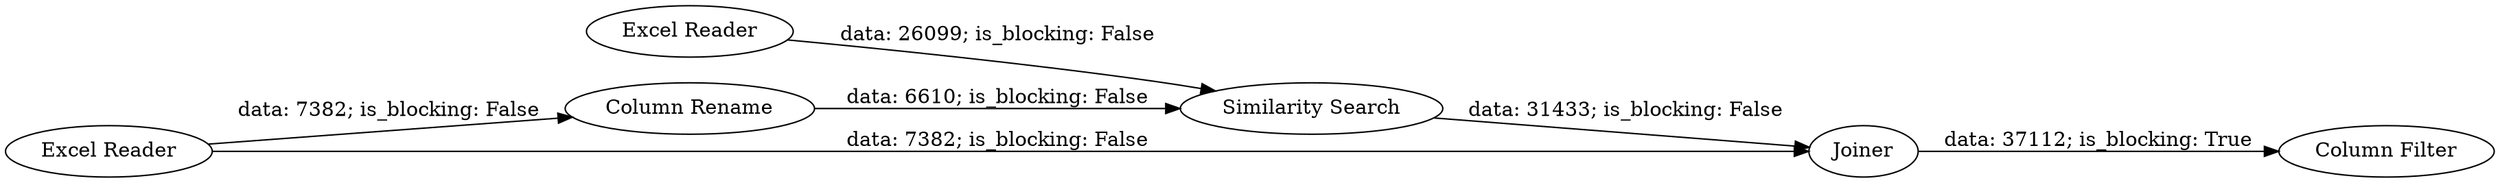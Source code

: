 digraph {
	"4035100689501650414_2" [label="Excel Reader"]
	"4035100689501650414_3" [label="Column Rename"]
	"4035100689501650414_6" [label="Column Filter"]
	"4035100689501650414_1" [label="Excel Reader"]
	"4035100689501650414_4" [label="Similarity Search"]
	"4035100689501650414_5" [label=Joiner]
	"4035100689501650414_2" -> "4035100689501650414_4" [label="data: 26099; is_blocking: False"]
	"4035100689501650414_3" -> "4035100689501650414_4" [label="data: 6610; is_blocking: False"]
	"4035100689501650414_1" -> "4035100689501650414_3" [label="data: 7382; is_blocking: False"]
	"4035100689501650414_4" -> "4035100689501650414_5" [label="data: 31433; is_blocking: False"]
	"4035100689501650414_1" -> "4035100689501650414_5" [label="data: 7382; is_blocking: False"]
	"4035100689501650414_5" -> "4035100689501650414_6" [label="data: 37112; is_blocking: True"]
	rankdir=LR
}
